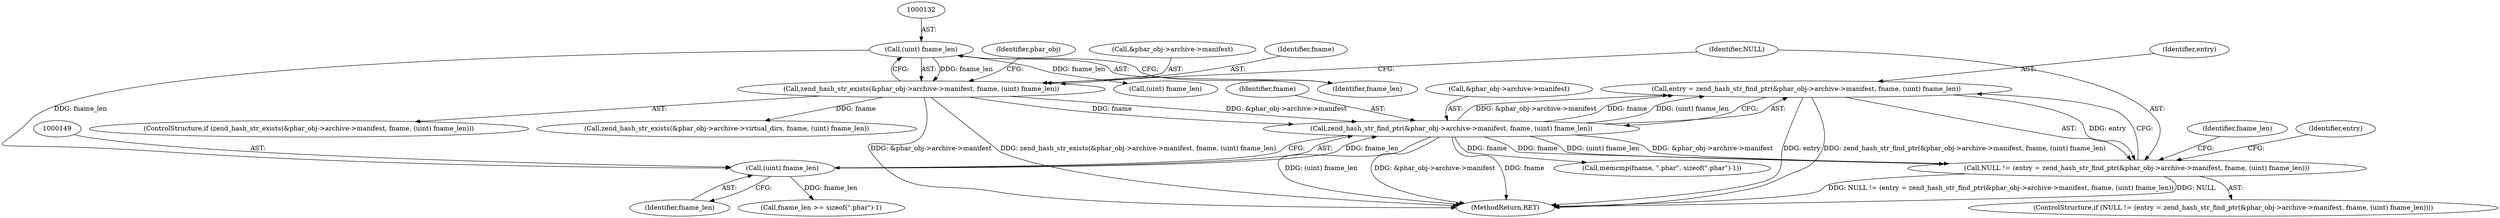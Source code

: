 digraph "0_php_1e9b175204e3286d64dfd6c9f09151c31b5e099a_8@pointer" {
"1000138" [label="(Call,entry = zend_hash_str_find_ptr(&phar_obj->archive->manifest, fname, (uint) fname_len))"];
"1000140" [label="(Call,zend_hash_str_find_ptr(&phar_obj->archive->manifest, fname, (uint) fname_len))"];
"1000123" [label="(Call,zend_hash_str_exists(&phar_obj->archive->manifest, fname, (uint) fname_len))"];
"1000131" [label="(Call,(uint) fname_len)"];
"1000148" [label="(Call,(uint) fname_len)"];
"1000136" [label="(Call,NULL != (entry = zend_hash_str_find_ptr(&phar_obj->archive->manifest, fname, (uint) fname_len)))"];
"1000180" [label="(Call,zend_hash_str_exists(&phar_obj->archive->virtual_dirs, fname, (uint) fname_len))"];
"1000137" [label="(Identifier,NULL)"];
"1000160" [label="(Call,fname_len >= sizeof(\".phar\")-1)"];
"1000148" [label="(Call,(uint) fname_len)"];
"1000136" [label="(Call,NULL != (entry = zend_hash_str_find_ptr(&phar_obj->archive->manifest, fname, (uint) fname_len)))"];
"1000184" [label="(Identifier,phar_obj)"];
"1000167" [label="(Call,memcmp(fname, \".phar\", sizeof(\".phar\")-1))"];
"1000123" [label="(Call,zend_hash_str_exists(&phar_obj->archive->manifest, fname, (uint) fname_len))"];
"1000133" [label="(Identifier,fname_len)"];
"1000161" [label="(Identifier,fname_len)"];
"1000188" [label="(Call,(uint) fname_len)"];
"1000124" [label="(Call,&phar_obj->archive->manifest)"];
"1000131" [label="(Call,(uint) fname_len)"];
"1000147" [label="(Identifier,fname)"];
"1000194" [label="(MethodReturn,RET)"];
"1000150" [label="(Identifier,fname_len)"];
"1000140" [label="(Call,zend_hash_str_find_ptr(&phar_obj->archive->manifest, fname, (uint) fname_len))"];
"1000141" [label="(Call,&phar_obj->archive->manifest)"];
"1000135" [label="(ControlStructure,if (NULL != (entry = zend_hash_str_find_ptr(&phar_obj->archive->manifest, fname, (uint) fname_len))))"];
"1000139" [label="(Identifier,entry)"];
"1000122" [label="(ControlStructure,if (zend_hash_str_exists(&phar_obj->archive->manifest, fname, (uint) fname_len)))"];
"1000138" [label="(Call,entry = zend_hash_str_find_ptr(&phar_obj->archive->manifest, fname, (uint) fname_len))"];
"1000154" [label="(Identifier,entry)"];
"1000130" [label="(Identifier,fname)"];
"1000138" -> "1000136"  [label="AST: "];
"1000138" -> "1000140"  [label="CFG: "];
"1000139" -> "1000138"  [label="AST: "];
"1000140" -> "1000138"  [label="AST: "];
"1000136" -> "1000138"  [label="CFG: "];
"1000138" -> "1000194"  [label="DDG: entry"];
"1000138" -> "1000194"  [label="DDG: zend_hash_str_find_ptr(&phar_obj->archive->manifest, fname, (uint) fname_len)"];
"1000138" -> "1000136"  [label="DDG: entry"];
"1000140" -> "1000138"  [label="DDG: &phar_obj->archive->manifest"];
"1000140" -> "1000138"  [label="DDG: fname"];
"1000140" -> "1000138"  [label="DDG: (uint) fname_len"];
"1000140" -> "1000148"  [label="CFG: "];
"1000141" -> "1000140"  [label="AST: "];
"1000147" -> "1000140"  [label="AST: "];
"1000148" -> "1000140"  [label="AST: "];
"1000140" -> "1000194"  [label="DDG: (uint) fname_len"];
"1000140" -> "1000194"  [label="DDG: &phar_obj->archive->manifest"];
"1000140" -> "1000194"  [label="DDG: fname"];
"1000140" -> "1000136"  [label="DDG: &phar_obj->archive->manifest"];
"1000140" -> "1000136"  [label="DDG: fname"];
"1000140" -> "1000136"  [label="DDG: (uint) fname_len"];
"1000123" -> "1000140"  [label="DDG: &phar_obj->archive->manifest"];
"1000123" -> "1000140"  [label="DDG: fname"];
"1000148" -> "1000140"  [label="DDG: fname_len"];
"1000140" -> "1000167"  [label="DDG: fname"];
"1000123" -> "1000122"  [label="AST: "];
"1000123" -> "1000131"  [label="CFG: "];
"1000124" -> "1000123"  [label="AST: "];
"1000130" -> "1000123"  [label="AST: "];
"1000131" -> "1000123"  [label="AST: "];
"1000137" -> "1000123"  [label="CFG: "];
"1000184" -> "1000123"  [label="CFG: "];
"1000123" -> "1000194"  [label="DDG: &phar_obj->archive->manifest"];
"1000123" -> "1000194"  [label="DDG: zend_hash_str_exists(&phar_obj->archive->manifest, fname, (uint) fname_len)"];
"1000131" -> "1000123"  [label="DDG: fname_len"];
"1000123" -> "1000180"  [label="DDG: fname"];
"1000131" -> "1000133"  [label="CFG: "];
"1000132" -> "1000131"  [label="AST: "];
"1000133" -> "1000131"  [label="AST: "];
"1000131" -> "1000148"  [label="DDG: fname_len"];
"1000131" -> "1000188"  [label="DDG: fname_len"];
"1000148" -> "1000150"  [label="CFG: "];
"1000149" -> "1000148"  [label="AST: "];
"1000150" -> "1000148"  [label="AST: "];
"1000148" -> "1000160"  [label="DDG: fname_len"];
"1000136" -> "1000135"  [label="AST: "];
"1000137" -> "1000136"  [label="AST: "];
"1000154" -> "1000136"  [label="CFG: "];
"1000161" -> "1000136"  [label="CFG: "];
"1000136" -> "1000194"  [label="DDG: NULL != (entry = zend_hash_str_find_ptr(&phar_obj->archive->manifest, fname, (uint) fname_len))"];
"1000136" -> "1000194"  [label="DDG: NULL"];
}

